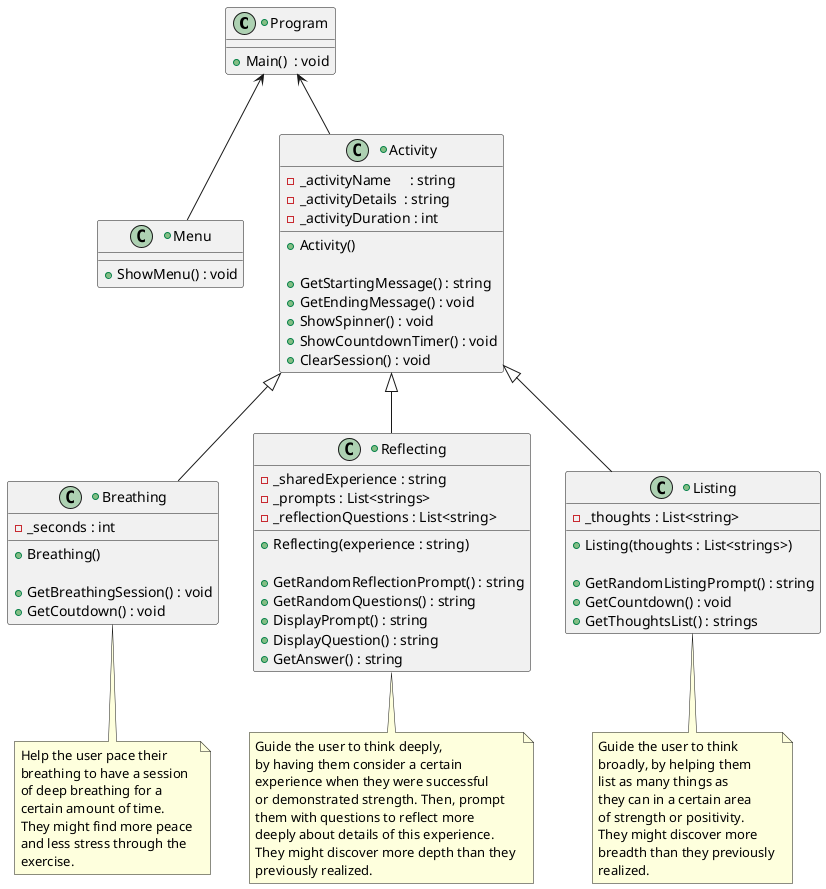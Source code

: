 @startuml Mindfulness

+class Program {
  + Main()  : void
}
+class Menu {
  + ShowMenu() : void
}
+class Activity {
  - _activityName     : string
  - _activityDetails  : string
  - _activityDuration : int

  + Activity()
  
  + GetStartingMessage() : string
  + GetEndingMessage() : void
  + ShowSpinner() : void
  + ShowCountdownTimer() : void
  + ClearSession() : void
}

+class Breathing {
' Attributes / Member variables
  - _seconds : int

' Constructors / Parameters
  + Breathing()
  ' {
  '   _activityName = "Breathing";
  '   _activityDetails = "This activity will elp you...";
  '   _activityDuration = 40;
  ' }

' Behaviors / Methods / Functions
  + GetBreathingSession() : void 
  + GetCoutdown() : void
  ' Breath In.... Breath out.....

}
note bottom of Breathing
  Help the user pace their 
  breathing to have a session 
  of deep breathing for a 
  certain amount of time. 
  They might find more peace 
  and less stress through the 
  exercise.
end note

+class Reflecting {
' Attributes
  - _sharedExperience : string
  - _prompts : List<strings>
  - _reflectionQuestions : List<string>

' Constructors
  + Reflecting(experience : string)

' Behaviors
  + GetRandomReflectionPrompt() : string
  + GetRandomQuestions() : string
  + DisplayPrompt() : string
  + DisplayQuestion() : string
  + GetAnswer() : string
}
note bottom of Reflecting
  Guide the user to think deeply, 
  by having them consider a certain 
  experience when they were successful 
  or demonstrated strength. Then, prompt 
  them with questions to reflect more 
  deeply about details of this experience. 
  They might discover more depth than they 
  previously realized.
end note

+class Listing {
' Attributes
  - _thoughts : List<string>

' Constructors
  + Listing(thoughts : List<strings>)

' Behaviors
  + GetRandomListingPrompt() : string
  + GetCountdown() : void
  + GetThoughtsList() : strings
}
note bottom of Listing
  Guide the user to think 
  broadly, by helping them 
  list as many things as 
  they can in a certain area 
  of strength or positivity. 
  They might discover more 
  breadth than they previously 
  realized.
end note

Program <-- Activity
Program <-- Menu
Activity <|-- Breathing
Activity <|-- Reflecting
Activity <|-- Listing

@enduml